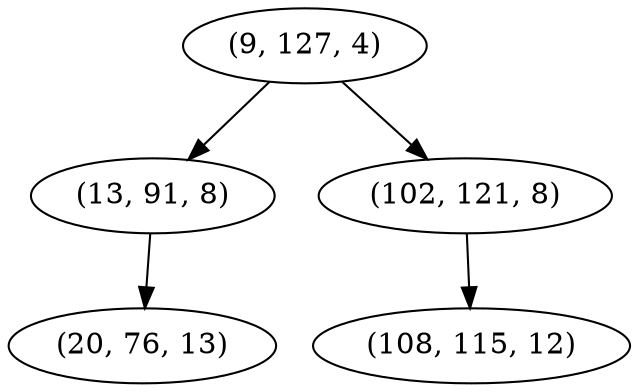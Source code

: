 digraph tree {
    "(9, 127, 4)";
    "(13, 91, 8)";
    "(20, 76, 13)";
    "(102, 121, 8)";
    "(108, 115, 12)";
    "(9, 127, 4)" -> "(13, 91, 8)";
    "(9, 127, 4)" -> "(102, 121, 8)";
    "(13, 91, 8)" -> "(20, 76, 13)";
    "(102, 121, 8)" -> "(108, 115, 12)";
}

